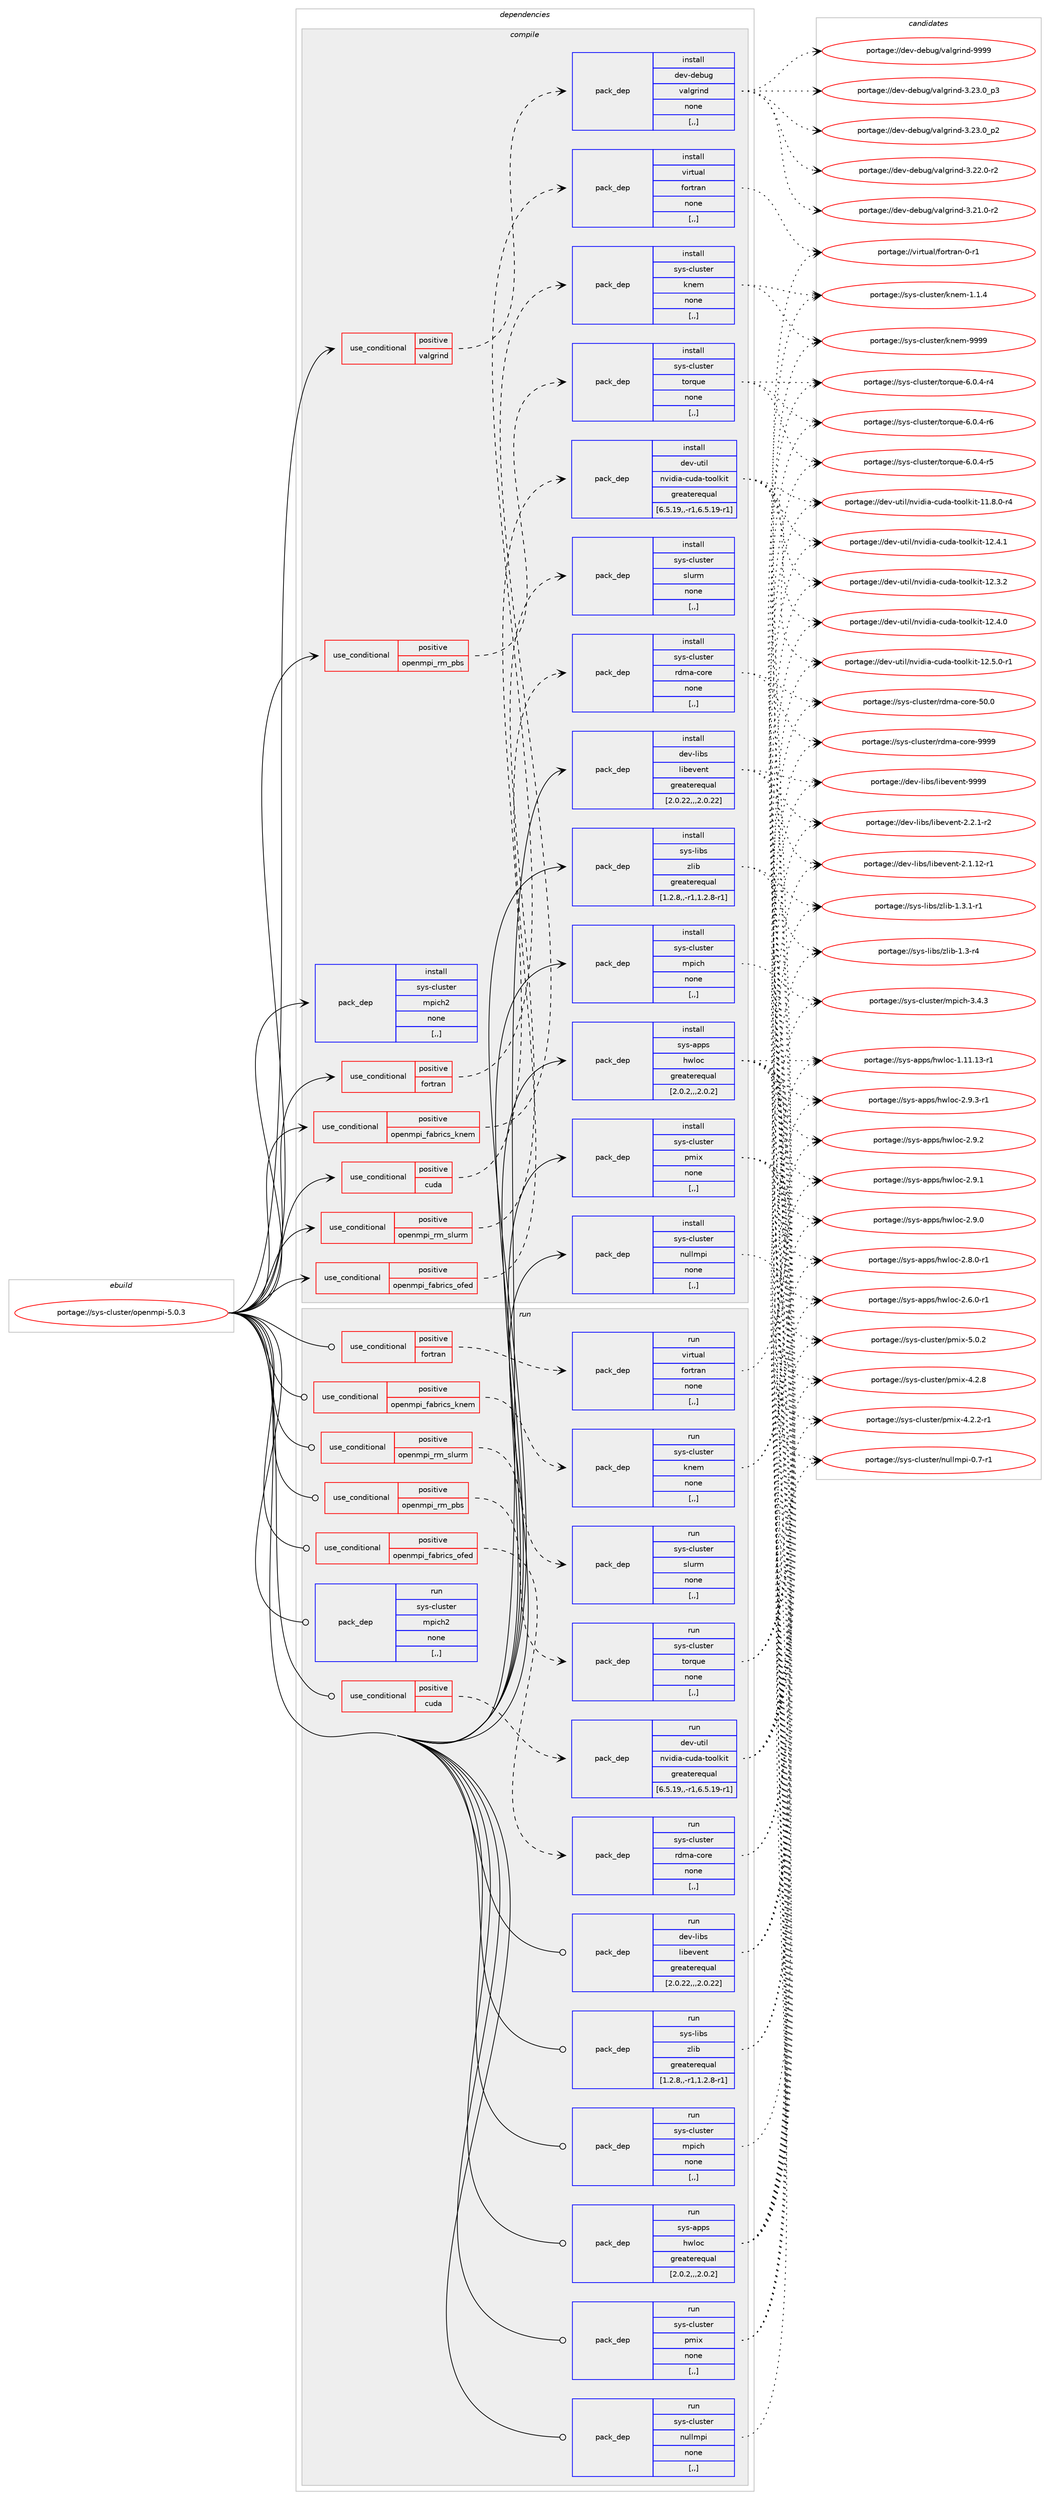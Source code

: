 digraph prolog {

# *************
# Graph options
# *************

newrank=true;
concentrate=true;
compound=true;
graph [rankdir=LR,fontname=Helvetica,fontsize=10,ranksep=1.5];#, ranksep=2.5, nodesep=0.2];
edge  [arrowhead=vee];
node  [fontname=Helvetica,fontsize=10];

# **********
# The ebuild
# **********

subgraph cluster_leftcol {
color=gray;
rank=same;
label=<<i>ebuild</i>>;
id [label="portage://sys-cluster/openmpi-5.0.3", color=red, width=4, href="../sys-cluster/openmpi-5.0.3.svg"];
}

# ****************
# The dependencies
# ****************

subgraph cluster_midcol {
color=gray;
label=<<i>dependencies</i>>;
subgraph cluster_compile {
fillcolor="#eeeeee";
style=filled;
label=<<i>compile</i>>;
subgraph cond113930 {
dependency428600 [label=<<TABLE BORDER="0" CELLBORDER="1" CELLSPACING="0" CELLPADDING="4"><TR><TD ROWSPAN="3" CELLPADDING="10">use_conditional</TD></TR><TR><TD>positive</TD></TR><TR><TD>cuda</TD></TR></TABLE>>, shape=none, color=red];
subgraph pack311721 {
dependency428601 [label=<<TABLE BORDER="0" CELLBORDER="1" CELLSPACING="0" CELLPADDING="4" WIDTH="220"><TR><TD ROWSPAN="6" CELLPADDING="30">pack_dep</TD></TR><TR><TD WIDTH="110">install</TD></TR><TR><TD>dev-util</TD></TR><TR><TD>nvidia-cuda-toolkit</TD></TR><TR><TD>greaterequal</TD></TR><TR><TD>[6.5.19,,-r1,6.5.19-r1]</TD></TR></TABLE>>, shape=none, color=blue];
}
dependency428600:e -> dependency428601:w [weight=20,style="dashed",arrowhead="vee"];
}
id:e -> dependency428600:w [weight=20,style="solid",arrowhead="vee"];
subgraph cond113931 {
dependency428602 [label=<<TABLE BORDER="0" CELLBORDER="1" CELLSPACING="0" CELLPADDING="4"><TR><TD ROWSPAN="3" CELLPADDING="10">use_conditional</TD></TR><TR><TD>positive</TD></TR><TR><TD>fortran</TD></TR></TABLE>>, shape=none, color=red];
subgraph pack311722 {
dependency428603 [label=<<TABLE BORDER="0" CELLBORDER="1" CELLSPACING="0" CELLPADDING="4" WIDTH="220"><TR><TD ROWSPAN="6" CELLPADDING="30">pack_dep</TD></TR><TR><TD WIDTH="110">install</TD></TR><TR><TD>virtual</TD></TR><TR><TD>fortran</TD></TR><TR><TD>none</TD></TR><TR><TD>[,,]</TD></TR></TABLE>>, shape=none, color=blue];
}
dependency428602:e -> dependency428603:w [weight=20,style="dashed",arrowhead="vee"];
}
id:e -> dependency428602:w [weight=20,style="solid",arrowhead="vee"];
subgraph cond113932 {
dependency428604 [label=<<TABLE BORDER="0" CELLBORDER="1" CELLSPACING="0" CELLPADDING="4"><TR><TD ROWSPAN="3" CELLPADDING="10">use_conditional</TD></TR><TR><TD>positive</TD></TR><TR><TD>openmpi_fabrics_knem</TD></TR></TABLE>>, shape=none, color=red];
subgraph pack311723 {
dependency428605 [label=<<TABLE BORDER="0" CELLBORDER="1" CELLSPACING="0" CELLPADDING="4" WIDTH="220"><TR><TD ROWSPAN="6" CELLPADDING="30">pack_dep</TD></TR><TR><TD WIDTH="110">install</TD></TR><TR><TD>sys-cluster</TD></TR><TR><TD>knem</TD></TR><TR><TD>none</TD></TR><TR><TD>[,,]</TD></TR></TABLE>>, shape=none, color=blue];
}
dependency428604:e -> dependency428605:w [weight=20,style="dashed",arrowhead="vee"];
}
id:e -> dependency428604:w [weight=20,style="solid",arrowhead="vee"];
subgraph cond113933 {
dependency428606 [label=<<TABLE BORDER="0" CELLBORDER="1" CELLSPACING="0" CELLPADDING="4"><TR><TD ROWSPAN="3" CELLPADDING="10">use_conditional</TD></TR><TR><TD>positive</TD></TR><TR><TD>openmpi_fabrics_ofed</TD></TR></TABLE>>, shape=none, color=red];
subgraph pack311724 {
dependency428607 [label=<<TABLE BORDER="0" CELLBORDER="1" CELLSPACING="0" CELLPADDING="4" WIDTH="220"><TR><TD ROWSPAN="6" CELLPADDING="30">pack_dep</TD></TR><TR><TD WIDTH="110">install</TD></TR><TR><TD>sys-cluster</TD></TR><TR><TD>rdma-core</TD></TR><TR><TD>none</TD></TR><TR><TD>[,,]</TD></TR></TABLE>>, shape=none, color=blue];
}
dependency428606:e -> dependency428607:w [weight=20,style="dashed",arrowhead="vee"];
}
id:e -> dependency428606:w [weight=20,style="solid",arrowhead="vee"];
subgraph cond113934 {
dependency428608 [label=<<TABLE BORDER="0" CELLBORDER="1" CELLSPACING="0" CELLPADDING="4"><TR><TD ROWSPAN="3" CELLPADDING="10">use_conditional</TD></TR><TR><TD>positive</TD></TR><TR><TD>openmpi_rm_pbs</TD></TR></TABLE>>, shape=none, color=red];
subgraph pack311725 {
dependency428609 [label=<<TABLE BORDER="0" CELLBORDER="1" CELLSPACING="0" CELLPADDING="4" WIDTH="220"><TR><TD ROWSPAN="6" CELLPADDING="30">pack_dep</TD></TR><TR><TD WIDTH="110">install</TD></TR><TR><TD>sys-cluster</TD></TR><TR><TD>torque</TD></TR><TR><TD>none</TD></TR><TR><TD>[,,]</TD></TR></TABLE>>, shape=none, color=blue];
}
dependency428608:e -> dependency428609:w [weight=20,style="dashed",arrowhead="vee"];
}
id:e -> dependency428608:w [weight=20,style="solid",arrowhead="vee"];
subgraph cond113935 {
dependency428610 [label=<<TABLE BORDER="0" CELLBORDER="1" CELLSPACING="0" CELLPADDING="4"><TR><TD ROWSPAN="3" CELLPADDING="10">use_conditional</TD></TR><TR><TD>positive</TD></TR><TR><TD>openmpi_rm_slurm</TD></TR></TABLE>>, shape=none, color=red];
subgraph pack311726 {
dependency428611 [label=<<TABLE BORDER="0" CELLBORDER="1" CELLSPACING="0" CELLPADDING="4" WIDTH="220"><TR><TD ROWSPAN="6" CELLPADDING="30">pack_dep</TD></TR><TR><TD WIDTH="110">install</TD></TR><TR><TD>sys-cluster</TD></TR><TR><TD>slurm</TD></TR><TR><TD>none</TD></TR><TR><TD>[,,]</TD></TR></TABLE>>, shape=none, color=blue];
}
dependency428610:e -> dependency428611:w [weight=20,style="dashed",arrowhead="vee"];
}
id:e -> dependency428610:w [weight=20,style="solid",arrowhead="vee"];
subgraph cond113936 {
dependency428612 [label=<<TABLE BORDER="0" CELLBORDER="1" CELLSPACING="0" CELLPADDING="4"><TR><TD ROWSPAN="3" CELLPADDING="10">use_conditional</TD></TR><TR><TD>positive</TD></TR><TR><TD>valgrind</TD></TR></TABLE>>, shape=none, color=red];
subgraph pack311727 {
dependency428613 [label=<<TABLE BORDER="0" CELLBORDER="1" CELLSPACING="0" CELLPADDING="4" WIDTH="220"><TR><TD ROWSPAN="6" CELLPADDING="30">pack_dep</TD></TR><TR><TD WIDTH="110">install</TD></TR><TR><TD>dev-debug</TD></TR><TR><TD>valgrind</TD></TR><TR><TD>none</TD></TR><TR><TD>[,,]</TD></TR></TABLE>>, shape=none, color=blue];
}
dependency428612:e -> dependency428613:w [weight=20,style="dashed",arrowhead="vee"];
}
id:e -> dependency428612:w [weight=20,style="solid",arrowhead="vee"];
subgraph pack311728 {
dependency428614 [label=<<TABLE BORDER="0" CELLBORDER="1" CELLSPACING="0" CELLPADDING="4" WIDTH="220"><TR><TD ROWSPAN="6" CELLPADDING="30">pack_dep</TD></TR><TR><TD WIDTH="110">install</TD></TR><TR><TD>dev-libs</TD></TR><TR><TD>libevent</TD></TR><TR><TD>greaterequal</TD></TR><TR><TD>[2.0.22,,,2.0.22]</TD></TR></TABLE>>, shape=none, color=blue];
}
id:e -> dependency428614:w [weight=20,style="solid",arrowhead="vee"];
subgraph pack311729 {
dependency428615 [label=<<TABLE BORDER="0" CELLBORDER="1" CELLSPACING="0" CELLPADDING="4" WIDTH="220"><TR><TD ROWSPAN="6" CELLPADDING="30">pack_dep</TD></TR><TR><TD WIDTH="110">install</TD></TR><TR><TD>sys-apps</TD></TR><TR><TD>hwloc</TD></TR><TR><TD>greaterequal</TD></TR><TR><TD>[2.0.2,,,2.0.2]</TD></TR></TABLE>>, shape=none, color=blue];
}
id:e -> dependency428615:w [weight=20,style="solid",arrowhead="vee"];
subgraph pack311730 {
dependency428616 [label=<<TABLE BORDER="0" CELLBORDER="1" CELLSPACING="0" CELLPADDING="4" WIDTH="220"><TR><TD ROWSPAN="6" CELLPADDING="30">pack_dep</TD></TR><TR><TD WIDTH="110">install</TD></TR><TR><TD>sys-cluster</TD></TR><TR><TD>pmix</TD></TR><TR><TD>none</TD></TR><TR><TD>[,,]</TD></TR></TABLE>>, shape=none, color=blue];
}
id:e -> dependency428616:w [weight=20,style="solid",arrowhead="vee"];
subgraph pack311731 {
dependency428617 [label=<<TABLE BORDER="0" CELLBORDER="1" CELLSPACING="0" CELLPADDING="4" WIDTH="220"><TR><TD ROWSPAN="6" CELLPADDING="30">pack_dep</TD></TR><TR><TD WIDTH="110">install</TD></TR><TR><TD>sys-libs</TD></TR><TR><TD>zlib</TD></TR><TR><TD>greaterequal</TD></TR><TR><TD>[1.2.8,,-r1,1.2.8-r1]</TD></TR></TABLE>>, shape=none, color=blue];
}
id:e -> dependency428617:w [weight=20,style="solid",arrowhead="vee"];
subgraph pack311732 {
dependency428618 [label=<<TABLE BORDER="0" CELLBORDER="1" CELLSPACING="0" CELLPADDING="4" WIDTH="220"><TR><TD ROWSPAN="6" CELLPADDING="30">pack_dep</TD></TR><TR><TD WIDTH="110">install</TD></TR><TR><TD>sys-cluster</TD></TR><TR><TD>mpich</TD></TR><TR><TD>none</TD></TR><TR><TD>[,,]</TD></TR></TABLE>>, shape=none, color=blue];
}
id:e -> dependency428618:w [weight=20,style="solid",arrowhead="vee"];
subgraph pack311733 {
dependency428619 [label=<<TABLE BORDER="0" CELLBORDER="1" CELLSPACING="0" CELLPADDING="4" WIDTH="220"><TR><TD ROWSPAN="6" CELLPADDING="30">pack_dep</TD></TR><TR><TD WIDTH="110">install</TD></TR><TR><TD>sys-cluster</TD></TR><TR><TD>mpich2</TD></TR><TR><TD>none</TD></TR><TR><TD>[,,]</TD></TR></TABLE>>, shape=none, color=blue];
}
id:e -> dependency428619:w [weight=20,style="solid",arrowhead="vee"];
subgraph pack311734 {
dependency428620 [label=<<TABLE BORDER="0" CELLBORDER="1" CELLSPACING="0" CELLPADDING="4" WIDTH="220"><TR><TD ROWSPAN="6" CELLPADDING="30">pack_dep</TD></TR><TR><TD WIDTH="110">install</TD></TR><TR><TD>sys-cluster</TD></TR><TR><TD>nullmpi</TD></TR><TR><TD>none</TD></TR><TR><TD>[,,]</TD></TR></TABLE>>, shape=none, color=blue];
}
id:e -> dependency428620:w [weight=20,style="solid",arrowhead="vee"];
}
subgraph cluster_compileandrun {
fillcolor="#eeeeee";
style=filled;
label=<<i>compile and run</i>>;
}
subgraph cluster_run {
fillcolor="#eeeeee";
style=filled;
label=<<i>run</i>>;
subgraph cond113937 {
dependency428621 [label=<<TABLE BORDER="0" CELLBORDER="1" CELLSPACING="0" CELLPADDING="4"><TR><TD ROWSPAN="3" CELLPADDING="10">use_conditional</TD></TR><TR><TD>positive</TD></TR><TR><TD>cuda</TD></TR></TABLE>>, shape=none, color=red];
subgraph pack311735 {
dependency428622 [label=<<TABLE BORDER="0" CELLBORDER="1" CELLSPACING="0" CELLPADDING="4" WIDTH="220"><TR><TD ROWSPAN="6" CELLPADDING="30">pack_dep</TD></TR><TR><TD WIDTH="110">run</TD></TR><TR><TD>dev-util</TD></TR><TR><TD>nvidia-cuda-toolkit</TD></TR><TR><TD>greaterequal</TD></TR><TR><TD>[6.5.19,,-r1,6.5.19-r1]</TD></TR></TABLE>>, shape=none, color=blue];
}
dependency428621:e -> dependency428622:w [weight=20,style="dashed",arrowhead="vee"];
}
id:e -> dependency428621:w [weight=20,style="solid",arrowhead="odot"];
subgraph cond113938 {
dependency428623 [label=<<TABLE BORDER="0" CELLBORDER="1" CELLSPACING="0" CELLPADDING="4"><TR><TD ROWSPAN="3" CELLPADDING="10">use_conditional</TD></TR><TR><TD>positive</TD></TR><TR><TD>fortran</TD></TR></TABLE>>, shape=none, color=red];
subgraph pack311736 {
dependency428624 [label=<<TABLE BORDER="0" CELLBORDER="1" CELLSPACING="0" CELLPADDING="4" WIDTH="220"><TR><TD ROWSPAN="6" CELLPADDING="30">pack_dep</TD></TR><TR><TD WIDTH="110">run</TD></TR><TR><TD>virtual</TD></TR><TR><TD>fortran</TD></TR><TR><TD>none</TD></TR><TR><TD>[,,]</TD></TR></TABLE>>, shape=none, color=blue];
}
dependency428623:e -> dependency428624:w [weight=20,style="dashed",arrowhead="vee"];
}
id:e -> dependency428623:w [weight=20,style="solid",arrowhead="odot"];
subgraph cond113939 {
dependency428625 [label=<<TABLE BORDER="0" CELLBORDER="1" CELLSPACING="0" CELLPADDING="4"><TR><TD ROWSPAN="3" CELLPADDING="10">use_conditional</TD></TR><TR><TD>positive</TD></TR><TR><TD>openmpi_fabrics_knem</TD></TR></TABLE>>, shape=none, color=red];
subgraph pack311737 {
dependency428626 [label=<<TABLE BORDER="0" CELLBORDER="1" CELLSPACING="0" CELLPADDING="4" WIDTH="220"><TR><TD ROWSPAN="6" CELLPADDING="30">pack_dep</TD></TR><TR><TD WIDTH="110">run</TD></TR><TR><TD>sys-cluster</TD></TR><TR><TD>knem</TD></TR><TR><TD>none</TD></TR><TR><TD>[,,]</TD></TR></TABLE>>, shape=none, color=blue];
}
dependency428625:e -> dependency428626:w [weight=20,style="dashed",arrowhead="vee"];
}
id:e -> dependency428625:w [weight=20,style="solid",arrowhead="odot"];
subgraph cond113940 {
dependency428627 [label=<<TABLE BORDER="0" CELLBORDER="1" CELLSPACING="0" CELLPADDING="4"><TR><TD ROWSPAN="3" CELLPADDING="10">use_conditional</TD></TR><TR><TD>positive</TD></TR><TR><TD>openmpi_fabrics_ofed</TD></TR></TABLE>>, shape=none, color=red];
subgraph pack311738 {
dependency428628 [label=<<TABLE BORDER="0" CELLBORDER="1" CELLSPACING="0" CELLPADDING="4" WIDTH="220"><TR><TD ROWSPAN="6" CELLPADDING="30">pack_dep</TD></TR><TR><TD WIDTH="110">run</TD></TR><TR><TD>sys-cluster</TD></TR><TR><TD>rdma-core</TD></TR><TR><TD>none</TD></TR><TR><TD>[,,]</TD></TR></TABLE>>, shape=none, color=blue];
}
dependency428627:e -> dependency428628:w [weight=20,style="dashed",arrowhead="vee"];
}
id:e -> dependency428627:w [weight=20,style="solid",arrowhead="odot"];
subgraph cond113941 {
dependency428629 [label=<<TABLE BORDER="0" CELLBORDER="1" CELLSPACING="0" CELLPADDING="4"><TR><TD ROWSPAN="3" CELLPADDING="10">use_conditional</TD></TR><TR><TD>positive</TD></TR><TR><TD>openmpi_rm_pbs</TD></TR></TABLE>>, shape=none, color=red];
subgraph pack311739 {
dependency428630 [label=<<TABLE BORDER="0" CELLBORDER="1" CELLSPACING="0" CELLPADDING="4" WIDTH="220"><TR><TD ROWSPAN="6" CELLPADDING="30">pack_dep</TD></TR><TR><TD WIDTH="110">run</TD></TR><TR><TD>sys-cluster</TD></TR><TR><TD>torque</TD></TR><TR><TD>none</TD></TR><TR><TD>[,,]</TD></TR></TABLE>>, shape=none, color=blue];
}
dependency428629:e -> dependency428630:w [weight=20,style="dashed",arrowhead="vee"];
}
id:e -> dependency428629:w [weight=20,style="solid",arrowhead="odot"];
subgraph cond113942 {
dependency428631 [label=<<TABLE BORDER="0" CELLBORDER="1" CELLSPACING="0" CELLPADDING="4"><TR><TD ROWSPAN="3" CELLPADDING="10">use_conditional</TD></TR><TR><TD>positive</TD></TR><TR><TD>openmpi_rm_slurm</TD></TR></TABLE>>, shape=none, color=red];
subgraph pack311740 {
dependency428632 [label=<<TABLE BORDER="0" CELLBORDER="1" CELLSPACING="0" CELLPADDING="4" WIDTH="220"><TR><TD ROWSPAN="6" CELLPADDING="30">pack_dep</TD></TR><TR><TD WIDTH="110">run</TD></TR><TR><TD>sys-cluster</TD></TR><TR><TD>slurm</TD></TR><TR><TD>none</TD></TR><TR><TD>[,,]</TD></TR></TABLE>>, shape=none, color=blue];
}
dependency428631:e -> dependency428632:w [weight=20,style="dashed",arrowhead="vee"];
}
id:e -> dependency428631:w [weight=20,style="solid",arrowhead="odot"];
subgraph pack311741 {
dependency428633 [label=<<TABLE BORDER="0" CELLBORDER="1" CELLSPACING="0" CELLPADDING="4" WIDTH="220"><TR><TD ROWSPAN="6" CELLPADDING="30">pack_dep</TD></TR><TR><TD WIDTH="110">run</TD></TR><TR><TD>dev-libs</TD></TR><TR><TD>libevent</TD></TR><TR><TD>greaterequal</TD></TR><TR><TD>[2.0.22,,,2.0.22]</TD></TR></TABLE>>, shape=none, color=blue];
}
id:e -> dependency428633:w [weight=20,style="solid",arrowhead="odot"];
subgraph pack311742 {
dependency428634 [label=<<TABLE BORDER="0" CELLBORDER="1" CELLSPACING="0" CELLPADDING="4" WIDTH="220"><TR><TD ROWSPAN="6" CELLPADDING="30">pack_dep</TD></TR><TR><TD WIDTH="110">run</TD></TR><TR><TD>sys-apps</TD></TR><TR><TD>hwloc</TD></TR><TR><TD>greaterequal</TD></TR><TR><TD>[2.0.2,,,2.0.2]</TD></TR></TABLE>>, shape=none, color=blue];
}
id:e -> dependency428634:w [weight=20,style="solid",arrowhead="odot"];
subgraph pack311743 {
dependency428635 [label=<<TABLE BORDER="0" CELLBORDER="1" CELLSPACING="0" CELLPADDING="4" WIDTH="220"><TR><TD ROWSPAN="6" CELLPADDING="30">pack_dep</TD></TR><TR><TD WIDTH="110">run</TD></TR><TR><TD>sys-cluster</TD></TR><TR><TD>pmix</TD></TR><TR><TD>none</TD></TR><TR><TD>[,,]</TD></TR></TABLE>>, shape=none, color=blue];
}
id:e -> dependency428635:w [weight=20,style="solid",arrowhead="odot"];
subgraph pack311744 {
dependency428636 [label=<<TABLE BORDER="0" CELLBORDER="1" CELLSPACING="0" CELLPADDING="4" WIDTH="220"><TR><TD ROWSPAN="6" CELLPADDING="30">pack_dep</TD></TR><TR><TD WIDTH="110">run</TD></TR><TR><TD>sys-libs</TD></TR><TR><TD>zlib</TD></TR><TR><TD>greaterequal</TD></TR><TR><TD>[1.2.8,,-r1,1.2.8-r1]</TD></TR></TABLE>>, shape=none, color=blue];
}
id:e -> dependency428636:w [weight=20,style="solid",arrowhead="odot"];
subgraph pack311745 {
dependency428637 [label=<<TABLE BORDER="0" CELLBORDER="1" CELLSPACING="0" CELLPADDING="4" WIDTH="220"><TR><TD ROWSPAN="6" CELLPADDING="30">pack_dep</TD></TR><TR><TD WIDTH="110">run</TD></TR><TR><TD>sys-cluster</TD></TR><TR><TD>mpich</TD></TR><TR><TD>none</TD></TR><TR><TD>[,,]</TD></TR></TABLE>>, shape=none, color=blue];
}
id:e -> dependency428637:w [weight=20,style="solid",arrowhead="odot"];
subgraph pack311746 {
dependency428638 [label=<<TABLE BORDER="0" CELLBORDER="1" CELLSPACING="0" CELLPADDING="4" WIDTH="220"><TR><TD ROWSPAN="6" CELLPADDING="30">pack_dep</TD></TR><TR><TD WIDTH="110">run</TD></TR><TR><TD>sys-cluster</TD></TR><TR><TD>mpich2</TD></TR><TR><TD>none</TD></TR><TR><TD>[,,]</TD></TR></TABLE>>, shape=none, color=blue];
}
id:e -> dependency428638:w [weight=20,style="solid",arrowhead="odot"];
subgraph pack311747 {
dependency428639 [label=<<TABLE BORDER="0" CELLBORDER="1" CELLSPACING="0" CELLPADDING="4" WIDTH="220"><TR><TD ROWSPAN="6" CELLPADDING="30">pack_dep</TD></TR><TR><TD WIDTH="110">run</TD></TR><TR><TD>sys-cluster</TD></TR><TR><TD>nullmpi</TD></TR><TR><TD>none</TD></TR><TR><TD>[,,]</TD></TR></TABLE>>, shape=none, color=blue];
}
id:e -> dependency428639:w [weight=20,style="solid",arrowhead="odot"];
}
}

# **************
# The candidates
# **************

subgraph cluster_choices {
rank=same;
color=gray;
label=<<i>candidates</i>>;

subgraph choice311721 {
color=black;
nodesep=1;
choice10010111845117116105108471101181051001059745991171009745116111111108107105116454950465346484511449 [label="portage://dev-util/nvidia-cuda-toolkit-12.5.0-r1", color=red, width=4,href="../dev-util/nvidia-cuda-toolkit-12.5.0-r1.svg"];
choice1001011184511711610510847110118105100105974599117100974511611111110810710511645495046524649 [label="portage://dev-util/nvidia-cuda-toolkit-12.4.1", color=red, width=4,href="../dev-util/nvidia-cuda-toolkit-12.4.1.svg"];
choice1001011184511711610510847110118105100105974599117100974511611111110810710511645495046524648 [label="portage://dev-util/nvidia-cuda-toolkit-12.4.0", color=red, width=4,href="../dev-util/nvidia-cuda-toolkit-12.4.0.svg"];
choice1001011184511711610510847110118105100105974599117100974511611111110810710511645495046514650 [label="portage://dev-util/nvidia-cuda-toolkit-12.3.2", color=red, width=4,href="../dev-util/nvidia-cuda-toolkit-12.3.2.svg"];
choice10010111845117116105108471101181051001059745991171009745116111111108107105116454949465646484511452 [label="portage://dev-util/nvidia-cuda-toolkit-11.8.0-r4", color=red, width=4,href="../dev-util/nvidia-cuda-toolkit-11.8.0-r4.svg"];
dependency428601:e -> choice10010111845117116105108471101181051001059745991171009745116111111108107105116454950465346484511449:w [style=dotted,weight="100"];
dependency428601:e -> choice1001011184511711610510847110118105100105974599117100974511611111110810710511645495046524649:w [style=dotted,weight="100"];
dependency428601:e -> choice1001011184511711610510847110118105100105974599117100974511611111110810710511645495046524648:w [style=dotted,weight="100"];
dependency428601:e -> choice1001011184511711610510847110118105100105974599117100974511611111110810710511645495046514650:w [style=dotted,weight="100"];
dependency428601:e -> choice10010111845117116105108471101181051001059745991171009745116111111108107105116454949465646484511452:w [style=dotted,weight="100"];
}
subgraph choice311722 {
color=black;
nodesep=1;
choice11810511411611797108471021111141161149711045484511449 [label="portage://virtual/fortran-0-r1", color=red, width=4,href="../virtual/fortran-0-r1.svg"];
dependency428603:e -> choice11810511411611797108471021111141161149711045484511449:w [style=dotted,weight="100"];
}
subgraph choice311723 {
color=black;
nodesep=1;
choice1151211154599108117115116101114471071101011094557575757 [label="portage://sys-cluster/knem-9999", color=red, width=4,href="../sys-cluster/knem-9999.svg"];
choice115121115459910811711511610111447107110101109454946494652 [label="portage://sys-cluster/knem-1.1.4", color=red, width=4,href="../sys-cluster/knem-1.1.4.svg"];
dependency428605:e -> choice1151211154599108117115116101114471071101011094557575757:w [style=dotted,weight="100"];
dependency428605:e -> choice115121115459910811711511610111447107110101109454946494652:w [style=dotted,weight="100"];
}
subgraph choice311724 {
color=black;
nodesep=1;
choice1151211154599108117115116101114471141001099745991111141014557575757 [label="portage://sys-cluster/rdma-core-9999", color=red, width=4,href="../sys-cluster/rdma-core-9999.svg"];
choice1151211154599108117115116101114471141001099745991111141014553484648 [label="portage://sys-cluster/rdma-core-50.0", color=red, width=4,href="../sys-cluster/rdma-core-50.0.svg"];
dependency428607:e -> choice1151211154599108117115116101114471141001099745991111141014557575757:w [style=dotted,weight="100"];
dependency428607:e -> choice1151211154599108117115116101114471141001099745991111141014553484648:w [style=dotted,weight="100"];
}
subgraph choice311725 {
color=black;
nodesep=1;
choice1151211154599108117115116101114471161111141131171014554464846524511454 [label="portage://sys-cluster/torque-6.0.4-r6", color=red, width=4,href="../sys-cluster/torque-6.0.4-r6.svg"];
choice1151211154599108117115116101114471161111141131171014554464846524511453 [label="portage://sys-cluster/torque-6.0.4-r5", color=red, width=4,href="../sys-cluster/torque-6.0.4-r5.svg"];
choice1151211154599108117115116101114471161111141131171014554464846524511452 [label="portage://sys-cluster/torque-6.0.4-r4", color=red, width=4,href="../sys-cluster/torque-6.0.4-r4.svg"];
dependency428609:e -> choice1151211154599108117115116101114471161111141131171014554464846524511454:w [style=dotted,weight="100"];
dependency428609:e -> choice1151211154599108117115116101114471161111141131171014554464846524511453:w [style=dotted,weight="100"];
dependency428609:e -> choice1151211154599108117115116101114471161111141131171014554464846524511452:w [style=dotted,weight="100"];
}
subgraph choice311726 {
color=black;
nodesep=1;
}
subgraph choice311727 {
color=black;
nodesep=1;
choice100101118451001019811710347118971081031141051101004557575757 [label="portage://dev-debug/valgrind-9999", color=red, width=4,href="../dev-debug/valgrind-9999.svg"];
choice10010111845100101981171034711897108103114105110100455146505146489511251 [label="portage://dev-debug/valgrind-3.23.0_p3", color=red, width=4,href="../dev-debug/valgrind-3.23.0_p3.svg"];
choice10010111845100101981171034711897108103114105110100455146505146489511250 [label="portage://dev-debug/valgrind-3.23.0_p2", color=red, width=4,href="../dev-debug/valgrind-3.23.0_p2.svg"];
choice10010111845100101981171034711897108103114105110100455146505046484511450 [label="portage://dev-debug/valgrind-3.22.0-r2", color=red, width=4,href="../dev-debug/valgrind-3.22.0-r2.svg"];
choice10010111845100101981171034711897108103114105110100455146504946484511450 [label="portage://dev-debug/valgrind-3.21.0-r2", color=red, width=4,href="../dev-debug/valgrind-3.21.0-r2.svg"];
dependency428613:e -> choice100101118451001019811710347118971081031141051101004557575757:w [style=dotted,weight="100"];
dependency428613:e -> choice10010111845100101981171034711897108103114105110100455146505146489511251:w [style=dotted,weight="100"];
dependency428613:e -> choice10010111845100101981171034711897108103114105110100455146505146489511250:w [style=dotted,weight="100"];
dependency428613:e -> choice10010111845100101981171034711897108103114105110100455146505046484511450:w [style=dotted,weight="100"];
dependency428613:e -> choice10010111845100101981171034711897108103114105110100455146504946484511450:w [style=dotted,weight="100"];
}
subgraph choice311728 {
color=black;
nodesep=1;
choice100101118451081059811547108105981011181011101164557575757 [label="portage://dev-libs/libevent-9999", color=red, width=4,href="../dev-libs/libevent-9999.svg"];
choice100101118451081059811547108105981011181011101164550465046494511450 [label="portage://dev-libs/libevent-2.2.1-r2", color=red, width=4,href="../dev-libs/libevent-2.2.1-r2.svg"];
choice10010111845108105981154710810598101118101110116455046494649504511449 [label="portage://dev-libs/libevent-2.1.12-r1", color=red, width=4,href="../dev-libs/libevent-2.1.12-r1.svg"];
dependency428614:e -> choice100101118451081059811547108105981011181011101164557575757:w [style=dotted,weight="100"];
dependency428614:e -> choice100101118451081059811547108105981011181011101164550465046494511450:w [style=dotted,weight="100"];
dependency428614:e -> choice10010111845108105981154710810598101118101110116455046494649504511449:w [style=dotted,weight="100"];
}
subgraph choice311729 {
color=black;
nodesep=1;
choice115121115459711211211547104119108111994550465746514511449 [label="portage://sys-apps/hwloc-2.9.3-r1", color=red, width=4,href="../sys-apps/hwloc-2.9.3-r1.svg"];
choice11512111545971121121154710411910811199455046574650 [label="portage://sys-apps/hwloc-2.9.2", color=red, width=4,href="../sys-apps/hwloc-2.9.2.svg"];
choice11512111545971121121154710411910811199455046574649 [label="portage://sys-apps/hwloc-2.9.1", color=red, width=4,href="../sys-apps/hwloc-2.9.1.svg"];
choice11512111545971121121154710411910811199455046574648 [label="portage://sys-apps/hwloc-2.9.0", color=red, width=4,href="../sys-apps/hwloc-2.9.0.svg"];
choice115121115459711211211547104119108111994550465646484511449 [label="portage://sys-apps/hwloc-2.8.0-r1", color=red, width=4,href="../sys-apps/hwloc-2.8.0-r1.svg"];
choice115121115459711211211547104119108111994550465446484511449 [label="portage://sys-apps/hwloc-2.6.0-r1", color=red, width=4,href="../sys-apps/hwloc-2.6.0-r1.svg"];
choice1151211154597112112115471041191081119945494649494649514511449 [label="portage://sys-apps/hwloc-1.11.13-r1", color=red, width=4,href="../sys-apps/hwloc-1.11.13-r1.svg"];
dependency428615:e -> choice115121115459711211211547104119108111994550465746514511449:w [style=dotted,weight="100"];
dependency428615:e -> choice11512111545971121121154710411910811199455046574650:w [style=dotted,weight="100"];
dependency428615:e -> choice11512111545971121121154710411910811199455046574649:w [style=dotted,weight="100"];
dependency428615:e -> choice11512111545971121121154710411910811199455046574648:w [style=dotted,weight="100"];
dependency428615:e -> choice115121115459711211211547104119108111994550465646484511449:w [style=dotted,weight="100"];
dependency428615:e -> choice115121115459711211211547104119108111994550465446484511449:w [style=dotted,weight="100"];
dependency428615:e -> choice1151211154597112112115471041191081119945494649494649514511449:w [style=dotted,weight="100"];
}
subgraph choice311730 {
color=black;
nodesep=1;
choice115121115459910811711511610111447112109105120455346484650 [label="portage://sys-cluster/pmix-5.0.2", color=red, width=4,href="../sys-cluster/pmix-5.0.2.svg"];
choice115121115459910811711511610111447112109105120455246504656 [label="portage://sys-cluster/pmix-4.2.8", color=red, width=4,href="../sys-cluster/pmix-4.2.8.svg"];
choice1151211154599108117115116101114471121091051204552465046504511449 [label="portage://sys-cluster/pmix-4.2.2-r1", color=red, width=4,href="../sys-cluster/pmix-4.2.2-r1.svg"];
dependency428616:e -> choice115121115459910811711511610111447112109105120455346484650:w [style=dotted,weight="100"];
dependency428616:e -> choice115121115459910811711511610111447112109105120455246504656:w [style=dotted,weight="100"];
dependency428616:e -> choice1151211154599108117115116101114471121091051204552465046504511449:w [style=dotted,weight="100"];
}
subgraph choice311731 {
color=black;
nodesep=1;
choice115121115451081059811547122108105984549465146494511449 [label="portage://sys-libs/zlib-1.3.1-r1", color=red, width=4,href="../sys-libs/zlib-1.3.1-r1.svg"];
choice11512111545108105981154712210810598454946514511452 [label="portage://sys-libs/zlib-1.3-r4", color=red, width=4,href="../sys-libs/zlib-1.3-r4.svg"];
dependency428617:e -> choice115121115451081059811547122108105984549465146494511449:w [style=dotted,weight="100"];
dependency428617:e -> choice11512111545108105981154712210810598454946514511452:w [style=dotted,weight="100"];
}
subgraph choice311732 {
color=black;
nodesep=1;
choice11512111545991081171151161011144710911210599104455146524651 [label="portage://sys-cluster/mpich-3.4.3", color=red, width=4,href="../sys-cluster/mpich-3.4.3.svg"];
dependency428618:e -> choice11512111545991081171151161011144710911210599104455146524651:w [style=dotted,weight="100"];
}
subgraph choice311733 {
color=black;
nodesep=1;
}
subgraph choice311734 {
color=black;
nodesep=1;
choice115121115459910811711511610111447110117108108109112105454846554511449 [label="portage://sys-cluster/nullmpi-0.7-r1", color=red, width=4,href="../sys-cluster/nullmpi-0.7-r1.svg"];
dependency428620:e -> choice115121115459910811711511610111447110117108108109112105454846554511449:w [style=dotted,weight="100"];
}
subgraph choice311735 {
color=black;
nodesep=1;
choice10010111845117116105108471101181051001059745991171009745116111111108107105116454950465346484511449 [label="portage://dev-util/nvidia-cuda-toolkit-12.5.0-r1", color=red, width=4,href="../dev-util/nvidia-cuda-toolkit-12.5.0-r1.svg"];
choice1001011184511711610510847110118105100105974599117100974511611111110810710511645495046524649 [label="portage://dev-util/nvidia-cuda-toolkit-12.4.1", color=red, width=4,href="../dev-util/nvidia-cuda-toolkit-12.4.1.svg"];
choice1001011184511711610510847110118105100105974599117100974511611111110810710511645495046524648 [label="portage://dev-util/nvidia-cuda-toolkit-12.4.0", color=red, width=4,href="../dev-util/nvidia-cuda-toolkit-12.4.0.svg"];
choice1001011184511711610510847110118105100105974599117100974511611111110810710511645495046514650 [label="portage://dev-util/nvidia-cuda-toolkit-12.3.2", color=red, width=4,href="../dev-util/nvidia-cuda-toolkit-12.3.2.svg"];
choice10010111845117116105108471101181051001059745991171009745116111111108107105116454949465646484511452 [label="portage://dev-util/nvidia-cuda-toolkit-11.8.0-r4", color=red, width=4,href="../dev-util/nvidia-cuda-toolkit-11.8.0-r4.svg"];
dependency428622:e -> choice10010111845117116105108471101181051001059745991171009745116111111108107105116454950465346484511449:w [style=dotted,weight="100"];
dependency428622:e -> choice1001011184511711610510847110118105100105974599117100974511611111110810710511645495046524649:w [style=dotted,weight="100"];
dependency428622:e -> choice1001011184511711610510847110118105100105974599117100974511611111110810710511645495046524648:w [style=dotted,weight="100"];
dependency428622:e -> choice1001011184511711610510847110118105100105974599117100974511611111110810710511645495046514650:w [style=dotted,weight="100"];
dependency428622:e -> choice10010111845117116105108471101181051001059745991171009745116111111108107105116454949465646484511452:w [style=dotted,weight="100"];
}
subgraph choice311736 {
color=black;
nodesep=1;
choice11810511411611797108471021111141161149711045484511449 [label="portage://virtual/fortran-0-r1", color=red, width=4,href="../virtual/fortran-0-r1.svg"];
dependency428624:e -> choice11810511411611797108471021111141161149711045484511449:w [style=dotted,weight="100"];
}
subgraph choice311737 {
color=black;
nodesep=1;
choice1151211154599108117115116101114471071101011094557575757 [label="portage://sys-cluster/knem-9999", color=red, width=4,href="../sys-cluster/knem-9999.svg"];
choice115121115459910811711511610111447107110101109454946494652 [label="portage://sys-cluster/knem-1.1.4", color=red, width=4,href="../sys-cluster/knem-1.1.4.svg"];
dependency428626:e -> choice1151211154599108117115116101114471071101011094557575757:w [style=dotted,weight="100"];
dependency428626:e -> choice115121115459910811711511610111447107110101109454946494652:w [style=dotted,weight="100"];
}
subgraph choice311738 {
color=black;
nodesep=1;
choice1151211154599108117115116101114471141001099745991111141014557575757 [label="portage://sys-cluster/rdma-core-9999", color=red, width=4,href="../sys-cluster/rdma-core-9999.svg"];
choice1151211154599108117115116101114471141001099745991111141014553484648 [label="portage://sys-cluster/rdma-core-50.0", color=red, width=4,href="../sys-cluster/rdma-core-50.0.svg"];
dependency428628:e -> choice1151211154599108117115116101114471141001099745991111141014557575757:w [style=dotted,weight="100"];
dependency428628:e -> choice1151211154599108117115116101114471141001099745991111141014553484648:w [style=dotted,weight="100"];
}
subgraph choice311739 {
color=black;
nodesep=1;
choice1151211154599108117115116101114471161111141131171014554464846524511454 [label="portage://sys-cluster/torque-6.0.4-r6", color=red, width=4,href="../sys-cluster/torque-6.0.4-r6.svg"];
choice1151211154599108117115116101114471161111141131171014554464846524511453 [label="portage://sys-cluster/torque-6.0.4-r5", color=red, width=4,href="../sys-cluster/torque-6.0.4-r5.svg"];
choice1151211154599108117115116101114471161111141131171014554464846524511452 [label="portage://sys-cluster/torque-6.0.4-r4", color=red, width=4,href="../sys-cluster/torque-6.0.4-r4.svg"];
dependency428630:e -> choice1151211154599108117115116101114471161111141131171014554464846524511454:w [style=dotted,weight="100"];
dependency428630:e -> choice1151211154599108117115116101114471161111141131171014554464846524511453:w [style=dotted,weight="100"];
dependency428630:e -> choice1151211154599108117115116101114471161111141131171014554464846524511452:w [style=dotted,weight="100"];
}
subgraph choice311740 {
color=black;
nodesep=1;
}
subgraph choice311741 {
color=black;
nodesep=1;
choice100101118451081059811547108105981011181011101164557575757 [label="portage://dev-libs/libevent-9999", color=red, width=4,href="../dev-libs/libevent-9999.svg"];
choice100101118451081059811547108105981011181011101164550465046494511450 [label="portage://dev-libs/libevent-2.2.1-r2", color=red, width=4,href="../dev-libs/libevent-2.2.1-r2.svg"];
choice10010111845108105981154710810598101118101110116455046494649504511449 [label="portage://dev-libs/libevent-2.1.12-r1", color=red, width=4,href="../dev-libs/libevent-2.1.12-r1.svg"];
dependency428633:e -> choice100101118451081059811547108105981011181011101164557575757:w [style=dotted,weight="100"];
dependency428633:e -> choice100101118451081059811547108105981011181011101164550465046494511450:w [style=dotted,weight="100"];
dependency428633:e -> choice10010111845108105981154710810598101118101110116455046494649504511449:w [style=dotted,weight="100"];
}
subgraph choice311742 {
color=black;
nodesep=1;
choice115121115459711211211547104119108111994550465746514511449 [label="portage://sys-apps/hwloc-2.9.3-r1", color=red, width=4,href="../sys-apps/hwloc-2.9.3-r1.svg"];
choice11512111545971121121154710411910811199455046574650 [label="portage://sys-apps/hwloc-2.9.2", color=red, width=4,href="../sys-apps/hwloc-2.9.2.svg"];
choice11512111545971121121154710411910811199455046574649 [label="portage://sys-apps/hwloc-2.9.1", color=red, width=4,href="../sys-apps/hwloc-2.9.1.svg"];
choice11512111545971121121154710411910811199455046574648 [label="portage://sys-apps/hwloc-2.9.0", color=red, width=4,href="../sys-apps/hwloc-2.9.0.svg"];
choice115121115459711211211547104119108111994550465646484511449 [label="portage://sys-apps/hwloc-2.8.0-r1", color=red, width=4,href="../sys-apps/hwloc-2.8.0-r1.svg"];
choice115121115459711211211547104119108111994550465446484511449 [label="portage://sys-apps/hwloc-2.6.0-r1", color=red, width=4,href="../sys-apps/hwloc-2.6.0-r1.svg"];
choice1151211154597112112115471041191081119945494649494649514511449 [label="portage://sys-apps/hwloc-1.11.13-r1", color=red, width=4,href="../sys-apps/hwloc-1.11.13-r1.svg"];
dependency428634:e -> choice115121115459711211211547104119108111994550465746514511449:w [style=dotted,weight="100"];
dependency428634:e -> choice11512111545971121121154710411910811199455046574650:w [style=dotted,weight="100"];
dependency428634:e -> choice11512111545971121121154710411910811199455046574649:w [style=dotted,weight="100"];
dependency428634:e -> choice11512111545971121121154710411910811199455046574648:w [style=dotted,weight="100"];
dependency428634:e -> choice115121115459711211211547104119108111994550465646484511449:w [style=dotted,weight="100"];
dependency428634:e -> choice115121115459711211211547104119108111994550465446484511449:w [style=dotted,weight="100"];
dependency428634:e -> choice1151211154597112112115471041191081119945494649494649514511449:w [style=dotted,weight="100"];
}
subgraph choice311743 {
color=black;
nodesep=1;
choice115121115459910811711511610111447112109105120455346484650 [label="portage://sys-cluster/pmix-5.0.2", color=red, width=4,href="../sys-cluster/pmix-5.0.2.svg"];
choice115121115459910811711511610111447112109105120455246504656 [label="portage://sys-cluster/pmix-4.2.8", color=red, width=4,href="../sys-cluster/pmix-4.2.8.svg"];
choice1151211154599108117115116101114471121091051204552465046504511449 [label="portage://sys-cluster/pmix-4.2.2-r1", color=red, width=4,href="../sys-cluster/pmix-4.2.2-r1.svg"];
dependency428635:e -> choice115121115459910811711511610111447112109105120455346484650:w [style=dotted,weight="100"];
dependency428635:e -> choice115121115459910811711511610111447112109105120455246504656:w [style=dotted,weight="100"];
dependency428635:e -> choice1151211154599108117115116101114471121091051204552465046504511449:w [style=dotted,weight="100"];
}
subgraph choice311744 {
color=black;
nodesep=1;
choice115121115451081059811547122108105984549465146494511449 [label="portage://sys-libs/zlib-1.3.1-r1", color=red, width=4,href="../sys-libs/zlib-1.3.1-r1.svg"];
choice11512111545108105981154712210810598454946514511452 [label="portage://sys-libs/zlib-1.3-r4", color=red, width=4,href="../sys-libs/zlib-1.3-r4.svg"];
dependency428636:e -> choice115121115451081059811547122108105984549465146494511449:w [style=dotted,weight="100"];
dependency428636:e -> choice11512111545108105981154712210810598454946514511452:w [style=dotted,weight="100"];
}
subgraph choice311745 {
color=black;
nodesep=1;
choice11512111545991081171151161011144710911210599104455146524651 [label="portage://sys-cluster/mpich-3.4.3", color=red, width=4,href="../sys-cluster/mpich-3.4.3.svg"];
dependency428637:e -> choice11512111545991081171151161011144710911210599104455146524651:w [style=dotted,weight="100"];
}
subgraph choice311746 {
color=black;
nodesep=1;
}
subgraph choice311747 {
color=black;
nodesep=1;
choice115121115459910811711511610111447110117108108109112105454846554511449 [label="portage://sys-cluster/nullmpi-0.7-r1", color=red, width=4,href="../sys-cluster/nullmpi-0.7-r1.svg"];
dependency428639:e -> choice115121115459910811711511610111447110117108108109112105454846554511449:w [style=dotted,weight="100"];
}
}

}

